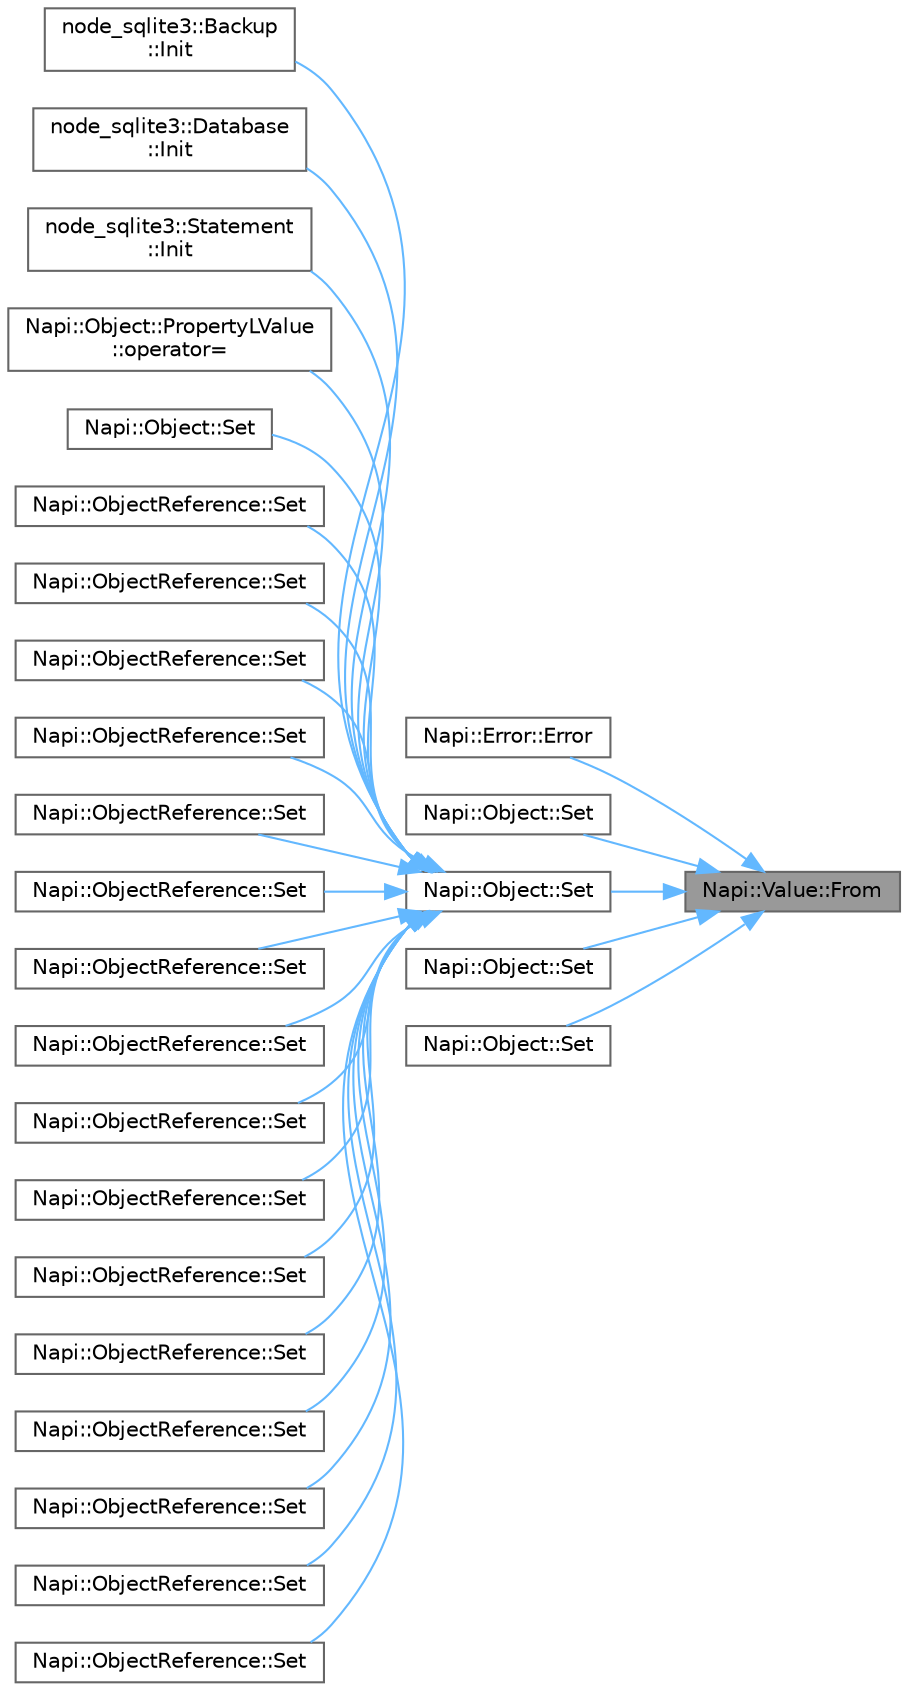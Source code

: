 digraph "Napi::Value::From"
{
 // LATEX_PDF_SIZE
  bgcolor="transparent";
  edge [fontname=Helvetica,fontsize=10,labelfontname=Helvetica,labelfontsize=10];
  node [fontname=Helvetica,fontsize=10,shape=box,height=0.2,width=0.4];
  rankdir="RL";
  Node1 [id="Node000001",label="Napi::Value::From",height=0.2,width=0.4,color="gray40", fillcolor="grey60", style="filled", fontcolor="black",tooltip=" "];
  Node1 -> Node2 [id="edge1_Node000001_Node000002",dir="back",color="steelblue1",style="solid",tooltip=" "];
  Node2 [id="Node000002",label="Napi::Error::Error",height=0.2,width=0.4,color="grey40", fillcolor="white", style="filled",URL="$class_napi_1_1_error.html#a714b6238f61928c96dfb5f26f6cc7d4d",tooltip=" "];
  Node1 -> Node3 [id="edge2_Node000001_Node000003",dir="back",color="steelblue1",style="solid",tooltip=" "];
  Node3 [id="Node000003",label="Napi::Object::Set",height=0.2,width=0.4,color="grey40", fillcolor="white", style="filled",URL="$class_napi_1_1_object.html#afcf86509ee25187bbbfb6912ea3d640e",tooltip="Sets a named property."];
  Node1 -> Node4 [id="edge3_Node000001_Node000004",dir="back",color="steelblue1",style="solid",tooltip=" "];
  Node4 [id="Node000004",label="Napi::Object::Set",height=0.2,width=0.4,color="grey40", fillcolor="white", style="filled",URL="$class_napi_1_1_object.html#ab58533f930d4f81b41cc5ef6e96ce589",tooltip="Sets a property."];
  Node4 -> Node5 [id="edge4_Node000004_Node000005",dir="back",color="steelblue1",style="solid",tooltip=" "];
  Node5 [id="Node000005",label="node_sqlite3::Backup\l::Init",height=0.2,width=0.4,color="grey40", fillcolor="white", style="filled",URL="$classnode__sqlite3_1_1_backup.html#ae511b656411586039109b41428e3b4f1",tooltip=" "];
  Node4 -> Node6 [id="edge5_Node000004_Node000006",dir="back",color="steelblue1",style="solid",tooltip=" "];
  Node6 [id="Node000006",label="node_sqlite3::Database\l::Init",height=0.2,width=0.4,color="grey40", fillcolor="white", style="filled",URL="$classnode__sqlite3_1_1_database.html#a74347e00418fa1cfcb9e18c694c7a612",tooltip=" "];
  Node4 -> Node7 [id="edge6_Node000004_Node000007",dir="back",color="steelblue1",style="solid",tooltip=" "];
  Node7 [id="Node000007",label="node_sqlite3::Statement\l::Init",height=0.2,width=0.4,color="grey40", fillcolor="white", style="filled",URL="$classnode__sqlite3_1_1_statement.html#a167e7038d13728bab030a8206472b6ec",tooltip=" "];
  Node4 -> Node8 [id="edge7_Node000004_Node000008",dir="back",color="steelblue1",style="solid",tooltip=" "];
  Node8 [id="Node000008",label="Napi::Object::PropertyLValue\l::operator=",height=0.2,width=0.4,color="grey40", fillcolor="white", style="filled",URL="$class_napi_1_1_object_1_1_property_l_value.html#a74587061ec3166eb11d1ed62f785b397",tooltip=" "];
  Node4 -> Node9 [id="edge8_Node000004_Node000009",dir="back",color="steelblue1",style="solid",tooltip=" "];
  Node9 [id="Node000009",label="Napi::Object::Set",height=0.2,width=0.4,color="grey40", fillcolor="white", style="filled",URL="$class_napi_1_1_object.html#a885385e0218eb794a99c5b17e8f97a84",tooltip="Sets a named property."];
  Node4 -> Node10 [id="edge9_Node000004_Node000010",dir="back",color="steelblue1",style="solid",tooltip=" "];
  Node10 [id="Node000010",label="Napi::ObjectReference::Set",height=0.2,width=0.4,color="grey40", fillcolor="white", style="filled",URL="$class_napi_1_1_object_reference.html#a89d4afd9c5125f26e53ffa7c970ef332",tooltip=" "];
  Node4 -> Node11 [id="edge10_Node000004_Node000011",dir="back",color="steelblue1",style="solid",tooltip=" "];
  Node11 [id="Node000011",label="Napi::ObjectReference::Set",height=0.2,width=0.4,color="grey40", fillcolor="white", style="filled",URL="$class_napi_1_1_object_reference.html#ad1e5e51d5d0b71b45c06840a5769bc28",tooltip=" "];
  Node4 -> Node12 [id="edge11_Node000004_Node000012",dir="back",color="steelblue1",style="solid",tooltip=" "];
  Node12 [id="Node000012",label="Napi::ObjectReference::Set",height=0.2,width=0.4,color="grey40", fillcolor="white", style="filled",URL="$class_napi_1_1_object_reference.html#ad465288b9f8c339b8a727316b1c681b5",tooltip=" "];
  Node4 -> Node13 [id="edge12_Node000004_Node000013",dir="back",color="steelblue1",style="solid",tooltip=" "];
  Node13 [id="Node000013",label="Napi::ObjectReference::Set",height=0.2,width=0.4,color="grey40", fillcolor="white", style="filled",URL="$class_napi_1_1_object_reference.html#a854eba79a27c2a65aa4e5745638531f3",tooltip=" "];
  Node4 -> Node14 [id="edge13_Node000004_Node000014",dir="back",color="steelblue1",style="solid",tooltip=" "];
  Node14 [id="Node000014",label="Napi::ObjectReference::Set",height=0.2,width=0.4,color="grey40", fillcolor="white", style="filled",URL="$class_napi_1_1_object_reference.html#a86673a0cabfd296f2de71ee69abc9da0",tooltip=" "];
  Node4 -> Node15 [id="edge14_Node000004_Node000015",dir="back",color="steelblue1",style="solid",tooltip=" "];
  Node15 [id="Node000015",label="Napi::ObjectReference::Set",height=0.2,width=0.4,color="grey40", fillcolor="white", style="filled",URL="$class_napi_1_1_object_reference.html#a8e17845828f22f047e82678e169f37f3",tooltip=" "];
  Node4 -> Node16 [id="edge15_Node000004_Node000016",dir="back",color="steelblue1",style="solid",tooltip=" "];
  Node16 [id="Node000016",label="Napi::ObjectReference::Set",height=0.2,width=0.4,color="grey40", fillcolor="white", style="filled",URL="$class_napi_1_1_object_reference.html#a51e606959f75d695cf5e25446b6ed455",tooltip=" "];
  Node4 -> Node17 [id="edge16_Node000004_Node000017",dir="back",color="steelblue1",style="solid",tooltip=" "];
  Node17 [id="Node000017",label="Napi::ObjectReference::Set",height=0.2,width=0.4,color="grey40", fillcolor="white", style="filled",URL="$class_napi_1_1_object_reference.html#a19a4dcaaf1adca6385504f021b245606",tooltip=" "];
  Node4 -> Node18 [id="edge17_Node000004_Node000018",dir="back",color="steelblue1",style="solid",tooltip=" "];
  Node18 [id="Node000018",label="Napi::ObjectReference::Set",height=0.2,width=0.4,color="grey40", fillcolor="white", style="filled",URL="$class_napi_1_1_object_reference.html#a8d51967a6fef82715e789f3f12885454",tooltip=" "];
  Node4 -> Node19 [id="edge18_Node000004_Node000019",dir="back",color="steelblue1",style="solid",tooltip=" "];
  Node19 [id="Node000019",label="Napi::ObjectReference::Set",height=0.2,width=0.4,color="grey40", fillcolor="white", style="filled",URL="$class_napi_1_1_object_reference.html#af64f86ebf97e343ad3f594ffc0f48065",tooltip=" "];
  Node4 -> Node20 [id="edge19_Node000004_Node000020",dir="back",color="steelblue1",style="solid",tooltip=" "];
  Node20 [id="Node000020",label="Napi::ObjectReference::Set",height=0.2,width=0.4,color="grey40", fillcolor="white", style="filled",URL="$class_napi_1_1_object_reference.html#af4930333162fab88d5df6cc9d3c7a5b5",tooltip=" "];
  Node4 -> Node21 [id="edge20_Node000004_Node000021",dir="back",color="steelblue1",style="solid",tooltip=" "];
  Node21 [id="Node000021",label="Napi::ObjectReference::Set",height=0.2,width=0.4,color="grey40", fillcolor="white", style="filled",URL="$class_napi_1_1_object_reference.html#ac327f005217d32a20a63976d8a3ae60d",tooltip=" "];
  Node4 -> Node22 [id="edge21_Node000004_Node000022",dir="back",color="steelblue1",style="solid",tooltip=" "];
  Node22 [id="Node000022",label="Napi::ObjectReference::Set",height=0.2,width=0.4,color="grey40", fillcolor="white", style="filled",URL="$class_napi_1_1_object_reference.html#a267c80385311be5c37eeba5fb6897164",tooltip=" "];
  Node4 -> Node23 [id="edge22_Node000004_Node000023",dir="back",color="steelblue1",style="solid",tooltip=" "];
  Node23 [id="Node000023",label="Napi::ObjectReference::Set",height=0.2,width=0.4,color="grey40", fillcolor="white", style="filled",URL="$class_napi_1_1_object_reference.html#a0330953f0b3c85b763c846612a83ce53",tooltip=" "];
  Node4 -> Node24 [id="edge23_Node000004_Node000024",dir="back",color="steelblue1",style="solid",tooltip=" "];
  Node24 [id="Node000024",label="Napi::ObjectReference::Set",height=0.2,width=0.4,color="grey40", fillcolor="white", style="filled",URL="$class_napi_1_1_object_reference.html#af5dc6f90a7140d5e4a4dc934fd5c36e2",tooltip=" "];
  Node4 -> Node25 [id="edge24_Node000004_Node000025",dir="back",color="steelblue1",style="solid",tooltip=" "];
  Node25 [id="Node000025",label="Napi::ObjectReference::Set",height=0.2,width=0.4,color="grey40", fillcolor="white", style="filled",URL="$class_napi_1_1_object_reference.html#ad0403e12ced07d73946f3dca09945896",tooltip=" "];
  Node1 -> Node26 [id="edge25_Node000001_Node000026",dir="back",color="steelblue1",style="solid",tooltip=" "];
  Node26 [id="Node000026",label="Napi::Object::Set",height=0.2,width=0.4,color="grey40", fillcolor="white", style="filled",URL="$class_napi_1_1_object.html#ab498f307eeebdd432aba6addea51b60a",tooltip="Sets an indexed property or array element."];
  Node1 -> Node27 [id="edge26_Node000001_Node000027",dir="back",color="steelblue1",style="solid",tooltip=" "];
  Node27 [id="Node000027",label="Napi::Object::Set",height=0.2,width=0.4,color="grey40", fillcolor="white", style="filled",URL="$class_napi_1_1_object.html#afc89bac675d67898019bb5aaaa5eb8d6",tooltip="Sets a property."];
}
